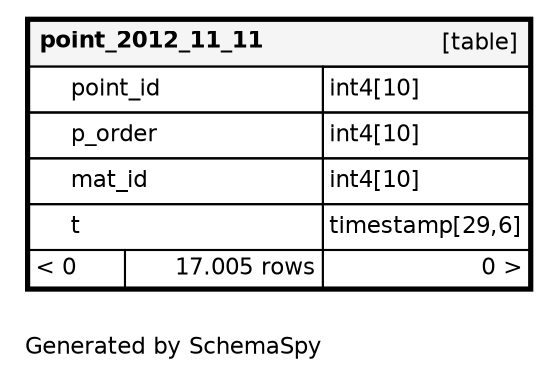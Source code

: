 digraph "oneDegreeRelationshipsDiagram" {
  graph [    rankdir="RL"    bgcolor="#ffffff"    label="\nGenerated by SchemaSpy"    labeljust="l"    nodesep="0.18"    ranksep="0.46"    fontname="Helvetica"    fontsize="11"    ration="compress"  ];  node [    fontname="Helvetica"    fontsize="11"    shape="plaintext"  ];  edge [    arrowsize="0.8"  ];
  "point_2012_11_11" [
   label=<
    <TABLE BORDER="2" CELLBORDER="1" CELLSPACING="0" BGCOLOR="#ffffff">
      <TR><TD COLSPAN="4"  BGCOLOR="#f5f5f5"><TABLE BORDER="0" CELLSPACING="0"><TR><TD ALIGN="LEFT" FIXEDSIZE="TRUE" WIDTH="120" HEIGHT="16"><B>point_2012_11_11</B></TD><TD ALIGN="RIGHT">[table]</TD></TR></TABLE></TD></TR>
      <TR><TD PORT="point_id" COLSPAN="2" BGCOLOR="#ffffff" ALIGN="LEFT"><TABLE BORDER="0" CELLSPACING="0" ALIGN="LEFT"><TR ALIGN="LEFT"><TD ALIGN="LEFT" FIXEDSIZE="TRUE" WIDTH="15" HEIGHT="16"></TD><TD ALIGN="LEFT" FIXEDSIZE="TRUE" WIDTH="120" HEIGHT="16">point_id</TD></TR></TABLE></TD><TD PORT="point_id.type" ALIGN="LEFT">int4[10]</TD></TR>
      <TR><TD PORT="p_order" COLSPAN="2" ALIGN="LEFT"><TABLE BORDER="0" CELLSPACING="0" ALIGN="LEFT"><TR ALIGN="LEFT"><TD ALIGN="LEFT" FIXEDSIZE="TRUE" WIDTH="15" HEIGHT="16"></TD><TD ALIGN="LEFT" FIXEDSIZE="TRUE" WIDTH="120" HEIGHT="16">p_order</TD></TR></TABLE></TD><TD PORT="p_order.type" ALIGN="LEFT">int4[10]</TD></TR>
      <TR><TD PORT="mat_id" COLSPAN="2" ALIGN="LEFT"><TABLE BORDER="0" CELLSPACING="0" ALIGN="LEFT"><TR ALIGN="LEFT"><TD ALIGN="LEFT" FIXEDSIZE="TRUE" WIDTH="15" HEIGHT="16"></TD><TD ALIGN="LEFT" FIXEDSIZE="TRUE" WIDTH="120" HEIGHT="16">mat_id</TD></TR></TABLE></TD><TD PORT="mat_id.type" ALIGN="LEFT">int4[10]</TD></TR>
      <TR><TD PORT="t" COLSPAN="2" ALIGN="LEFT"><TABLE BORDER="0" CELLSPACING="0" ALIGN="LEFT"><TR ALIGN="LEFT"><TD ALIGN="LEFT" FIXEDSIZE="TRUE" WIDTH="15" HEIGHT="16"></TD><TD ALIGN="LEFT" FIXEDSIZE="TRUE" WIDTH="120" HEIGHT="16">t</TD></TR></TABLE></TD><TD PORT="t.type" ALIGN="LEFT">timestamp[29,6]</TD></TR>
      <TR><TD ALIGN="LEFT" BGCOLOR="#ffffff">&lt; 0</TD><TD ALIGN="RIGHT" BGCOLOR="#ffffff">17.005 rows</TD><TD ALIGN="RIGHT" BGCOLOR="#ffffff">0 &gt;</TD></TR>
    </TABLE>>
    URL="../../tables/point_2012_11_11.html"
    target="_top"
    tooltip="point_2012_11_11"
  ];
}
